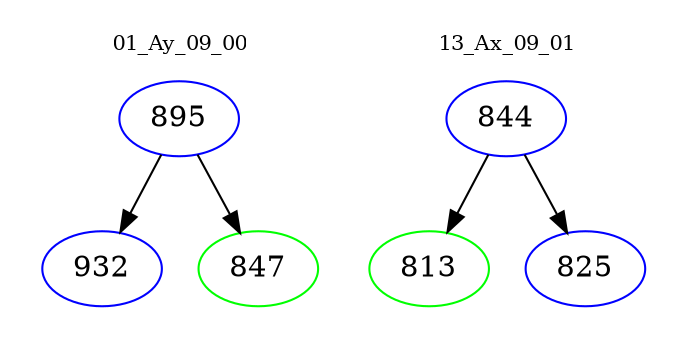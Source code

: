 digraph{
subgraph cluster_0 {
color = white
label = "01_Ay_09_00";
fontsize=10;
T0_895 [label="895", color="blue"]
T0_895 -> T0_932 [color="black"]
T0_932 [label="932", color="blue"]
T0_895 -> T0_847 [color="black"]
T0_847 [label="847", color="green"]
}
subgraph cluster_1 {
color = white
label = "13_Ax_09_01";
fontsize=10;
T1_844 [label="844", color="blue"]
T1_844 -> T1_813 [color="black"]
T1_813 [label="813", color="green"]
T1_844 -> T1_825 [color="black"]
T1_825 [label="825", color="blue"]
}
}

